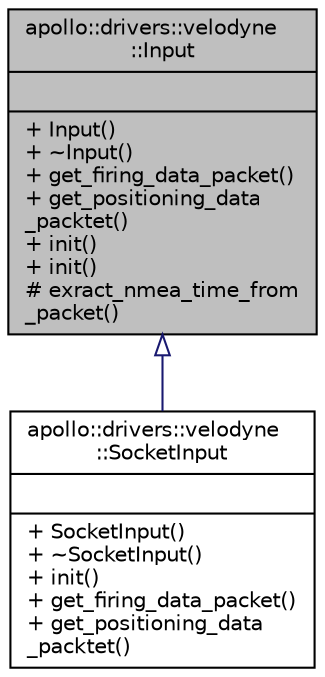 digraph "apollo::drivers::velodyne::Input"
{
  edge [fontname="Helvetica",fontsize="10",labelfontname="Helvetica",labelfontsize="10"];
  node [fontname="Helvetica",fontsize="10",shape=record];
  Node1 [label="{apollo::drivers::velodyne\l::Input\n||+ Input()\l+ ~Input()\l+ get_firing_data_packet()\l+ get_positioning_data\l_packtet()\l+ init()\l+ init()\l# exract_nmea_time_from\l_packet()\l}",height=0.2,width=0.4,color="black", fillcolor="grey75", style="filled" fontcolor="black"];
  Node1 -> Node2 [dir="back",color="midnightblue",fontsize="10",style="solid",arrowtail="onormal",fontname="Helvetica"];
  Node2 [label="{apollo::drivers::velodyne\l::SocketInput\n||+ SocketInput()\l+ ~SocketInput()\l+ init()\l+ get_firing_data_packet()\l+ get_positioning_data\l_packtet()\l}",height=0.2,width=0.4,color="black", fillcolor="white", style="filled",URL="$classapollo_1_1drivers_1_1velodyne_1_1SocketInput.html",tooltip="Live Velodyne input from socket. "];
}

